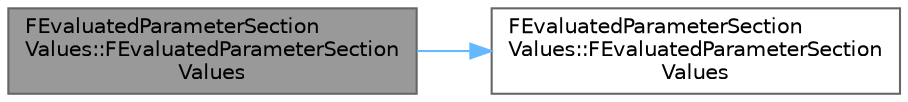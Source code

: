 digraph "FEvaluatedParameterSectionValues::FEvaluatedParameterSectionValues"
{
 // INTERACTIVE_SVG=YES
 // LATEX_PDF_SIZE
  bgcolor="transparent";
  edge [fontname=Helvetica,fontsize=10,labelfontname=Helvetica,labelfontsize=10];
  node [fontname=Helvetica,fontsize=10,shape=box,height=0.2,width=0.4];
  rankdir="LR";
  Node1 [id="Node000001",label="FEvaluatedParameterSection\lValues::FEvaluatedParameterSection\lValues",height=0.2,width=0.4,color="gray40", fillcolor="grey60", style="filled", fontcolor="black",tooltip=" "];
  Node1 -> Node2 [id="edge1_Node000001_Node000002",color="steelblue1",style="solid",tooltip=" "];
  Node2 [id="Node000002",label="FEvaluatedParameterSection\lValues::FEvaluatedParameterSection\lValues",height=0.2,width=0.4,color="grey40", fillcolor="white", style="filled",URL="$d3/d7a/structFEvaluatedParameterSectionValues.html#a8c43ef4cfee7a0860337ff678c30edb3",tooltip=" "];
}
